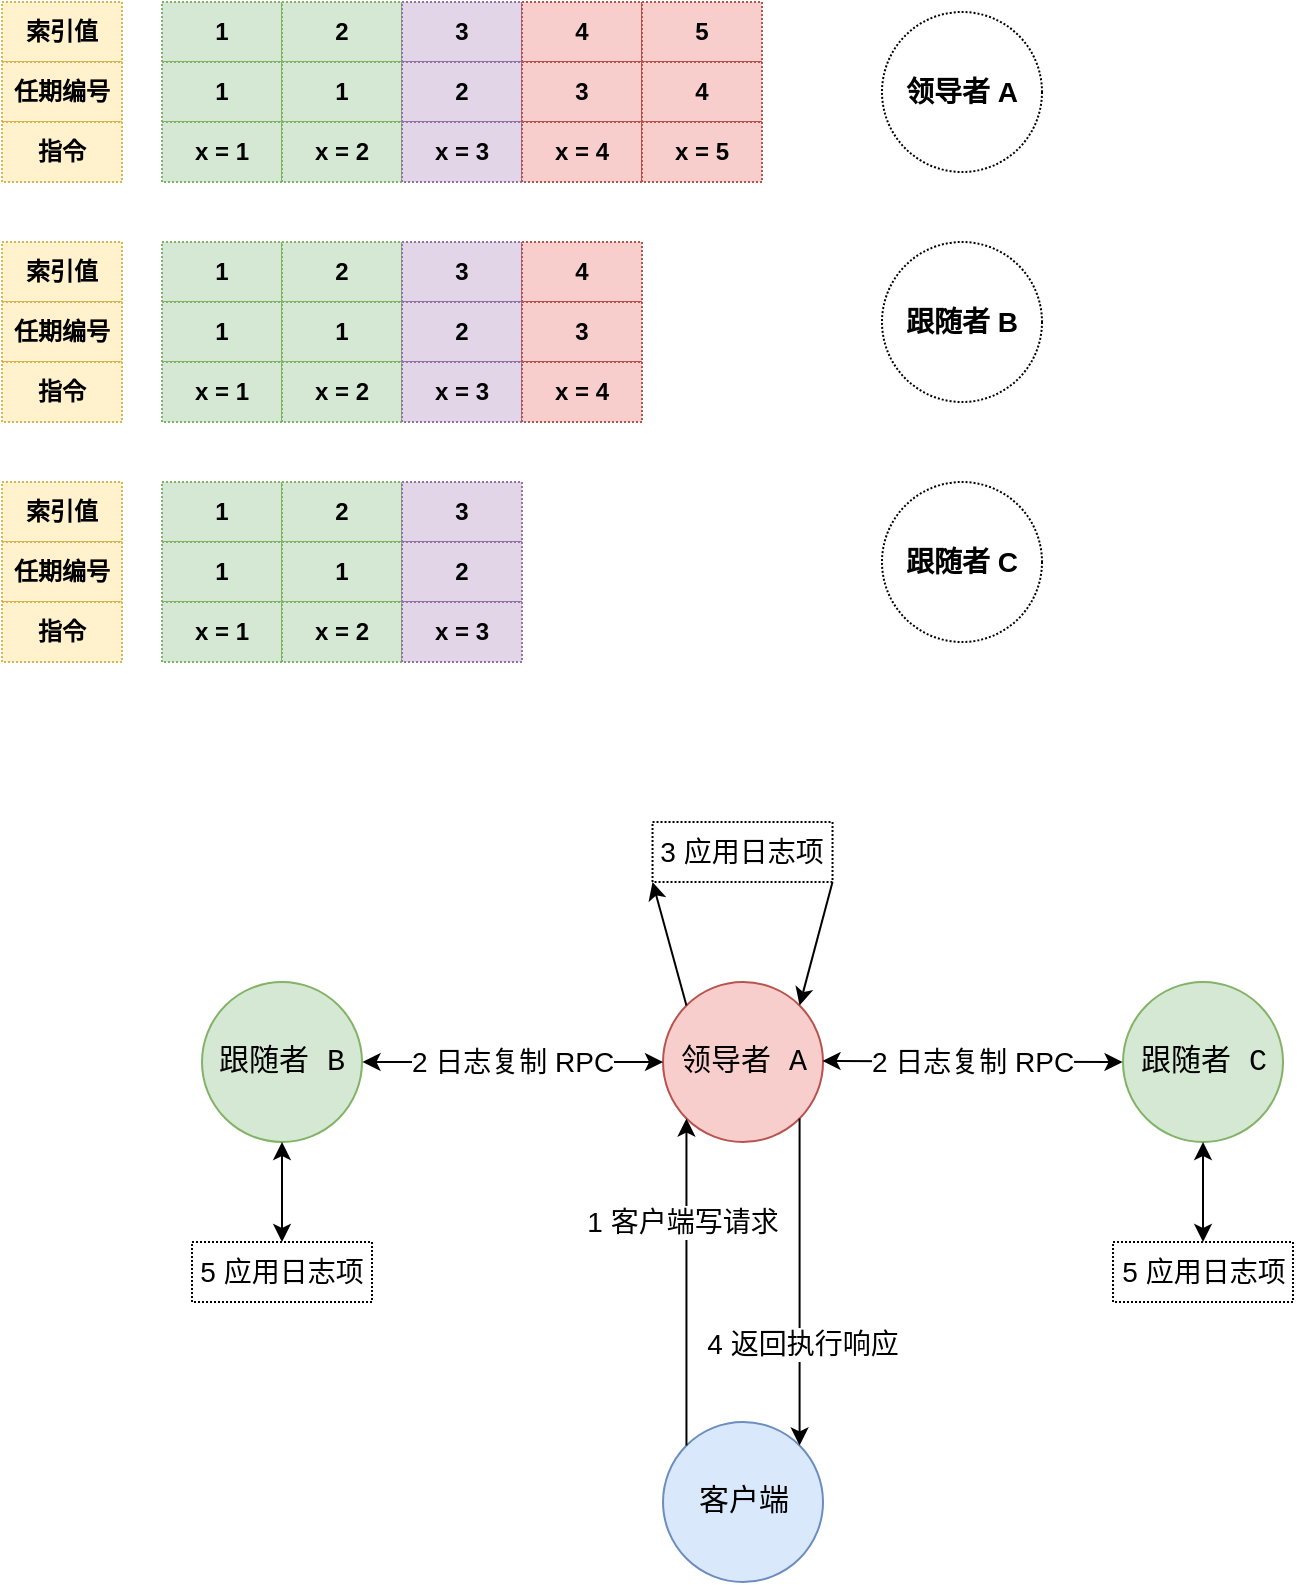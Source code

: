 <mxfile version="16.0.3" type="github">
  <diagram id="HUxEfTtjxznFp6109ITH" name="Page-1">
    <mxGraphModel dx="946" dy="506" grid="1" gridSize="10" guides="1" tooltips="1" connect="1" arrows="1" fold="1" page="1" pageScale="1" pageWidth="827" pageHeight="1169" math="0" shadow="0">
      <root>
        <mxCell id="0" />
        <mxCell id="1" parent="0" />
        <mxCell id="Uanv6kjkHvy7xjpRy54_-1" value="索引值" style="rounded=0;whiteSpace=wrap;html=1;fontStyle=1;dashed=1;dashPattern=1 1;fillColor=#fff2cc;strokeColor=#d6b656;" vertex="1" parent="1">
          <mxGeometry x="40" y="40" width="60" height="30" as="geometry" />
        </mxCell>
        <mxCell id="Uanv6kjkHvy7xjpRy54_-2" value="任期编号" style="rounded=0;whiteSpace=wrap;html=1;fontStyle=1;dashed=1;dashPattern=1 1;fillColor=#fff2cc;strokeColor=#d6b656;" vertex="1" parent="1">
          <mxGeometry x="40" y="70" width="60" height="30" as="geometry" />
        </mxCell>
        <mxCell id="Uanv6kjkHvy7xjpRy54_-3" value="指令" style="rounded=0;whiteSpace=wrap;html=1;fontStyle=1;dashed=1;dashPattern=1 1;fillColor=#fff2cc;strokeColor=#d6b656;" vertex="1" parent="1">
          <mxGeometry x="40" y="100" width="60" height="30" as="geometry" />
        </mxCell>
        <mxCell id="Uanv6kjkHvy7xjpRy54_-4" value="1" style="rounded=0;whiteSpace=wrap;html=1;fontStyle=1;dashed=1;dashPattern=1 1;fillColor=#d5e8d4;strokeColor=#82b366;" vertex="1" parent="1">
          <mxGeometry x="120" y="40" width="60" height="30" as="geometry" />
        </mxCell>
        <mxCell id="Uanv6kjkHvy7xjpRy54_-5" value="1" style="rounded=0;whiteSpace=wrap;html=1;fontStyle=1;dashed=1;dashPattern=1 1;fillColor=#d5e8d4;strokeColor=#82b366;" vertex="1" parent="1">
          <mxGeometry x="120" y="70" width="60" height="30" as="geometry" />
        </mxCell>
        <mxCell id="Uanv6kjkHvy7xjpRy54_-6" value="x = 1" style="rounded=0;whiteSpace=wrap;html=1;fontStyle=1;dashed=1;dashPattern=1 1;fillColor=#d5e8d4;strokeColor=#82b366;" vertex="1" parent="1">
          <mxGeometry x="120" y="100" width="60" height="30" as="geometry" />
        </mxCell>
        <mxCell id="Uanv6kjkHvy7xjpRy54_-10" value="索引值" style="rounded=0;whiteSpace=wrap;html=1;fontStyle=1;dashed=1;dashPattern=1 1;fillColor=#fff2cc;strokeColor=#d6b656;" vertex="1" parent="1">
          <mxGeometry x="40" y="160" width="60" height="30" as="geometry" />
        </mxCell>
        <mxCell id="Uanv6kjkHvy7xjpRy54_-11" value="任期编号" style="rounded=0;whiteSpace=wrap;html=1;fontStyle=1;dashed=1;dashPattern=1 1;fillColor=#fff2cc;strokeColor=#d6b656;" vertex="1" parent="1">
          <mxGeometry x="40" y="190" width="60" height="30" as="geometry" />
        </mxCell>
        <mxCell id="Uanv6kjkHvy7xjpRy54_-12" value="指令" style="rounded=0;whiteSpace=wrap;html=1;fontStyle=1;dashed=1;dashPattern=1 1;fillColor=#fff2cc;strokeColor=#d6b656;" vertex="1" parent="1">
          <mxGeometry x="40" y="220" width="60" height="30" as="geometry" />
        </mxCell>
        <mxCell id="Uanv6kjkHvy7xjpRy54_-13" value="索引值" style="rounded=0;whiteSpace=wrap;html=1;fontStyle=1;dashed=1;dashPattern=1 1;fillColor=#fff2cc;strokeColor=#d6b656;" vertex="1" parent="1">
          <mxGeometry x="40" y="280" width="60" height="30" as="geometry" />
        </mxCell>
        <mxCell id="Uanv6kjkHvy7xjpRy54_-14" value="任期编号" style="rounded=0;whiteSpace=wrap;html=1;fontStyle=1;dashed=1;dashPattern=1 1;fillColor=#fff2cc;strokeColor=#d6b656;" vertex="1" parent="1">
          <mxGeometry x="40" y="310" width="60" height="30" as="geometry" />
        </mxCell>
        <mxCell id="Uanv6kjkHvy7xjpRy54_-15" value="指令" style="rounded=0;whiteSpace=wrap;html=1;fontStyle=1;dashed=1;dashPattern=1 1;fillColor=#fff2cc;strokeColor=#d6b656;" vertex="1" parent="1">
          <mxGeometry x="40" y="340" width="60" height="30" as="geometry" />
        </mxCell>
        <mxCell id="Uanv6kjkHvy7xjpRy54_-16" value="2" style="rounded=0;whiteSpace=wrap;html=1;fontStyle=1;dashed=1;dashPattern=1 1;fillColor=#d5e8d4;strokeColor=#82b366;" vertex="1" parent="1">
          <mxGeometry x="180" y="40" width="60" height="30" as="geometry" />
        </mxCell>
        <mxCell id="Uanv6kjkHvy7xjpRy54_-17" value="1" style="rounded=0;whiteSpace=wrap;html=1;fontStyle=1;dashed=1;dashPattern=1 1;fillColor=#d5e8d4;strokeColor=#82b366;" vertex="1" parent="1">
          <mxGeometry x="180" y="70" width="60" height="30" as="geometry" />
        </mxCell>
        <mxCell id="Uanv6kjkHvy7xjpRy54_-18" value="x = 2" style="rounded=0;whiteSpace=wrap;html=1;fontStyle=1;dashed=1;dashPattern=1 1;fillColor=#d5e8d4;strokeColor=#82b366;" vertex="1" parent="1">
          <mxGeometry x="180" y="100" width="60" height="30" as="geometry" />
        </mxCell>
        <mxCell id="Uanv6kjkHvy7xjpRy54_-19" value="3" style="rounded=0;whiteSpace=wrap;html=1;fontStyle=1;dashed=1;dashPattern=1 1;fillColor=#e1d5e7;strokeColor=#9673a6;" vertex="1" parent="1">
          <mxGeometry x="240" y="40" width="60" height="30" as="geometry" />
        </mxCell>
        <mxCell id="Uanv6kjkHvy7xjpRy54_-20" value="2" style="rounded=0;whiteSpace=wrap;html=1;fontStyle=1;dashed=1;dashPattern=1 1;fillColor=#e1d5e7;strokeColor=#9673a6;" vertex="1" parent="1">
          <mxGeometry x="240" y="70" width="60" height="30" as="geometry" />
        </mxCell>
        <mxCell id="Uanv6kjkHvy7xjpRy54_-21" value="x = 3" style="rounded=0;whiteSpace=wrap;html=1;fontStyle=1;dashed=1;dashPattern=1 1;fillColor=#e1d5e7;strokeColor=#9673a6;" vertex="1" parent="1">
          <mxGeometry x="240" y="100" width="60" height="30" as="geometry" />
        </mxCell>
        <mxCell id="Uanv6kjkHvy7xjpRy54_-22" value="4" style="rounded=0;whiteSpace=wrap;html=1;fontStyle=1;dashed=1;dashPattern=1 1;fillColor=#f8cecc;strokeColor=#b85450;" vertex="1" parent="1">
          <mxGeometry x="300" y="40" width="60" height="30" as="geometry" />
        </mxCell>
        <mxCell id="Uanv6kjkHvy7xjpRy54_-23" value="3" style="rounded=0;whiteSpace=wrap;html=1;fontStyle=1;dashed=1;dashPattern=1 1;fillColor=#f8cecc;strokeColor=#b85450;" vertex="1" parent="1">
          <mxGeometry x="300" y="70" width="60" height="30" as="geometry" />
        </mxCell>
        <mxCell id="Uanv6kjkHvy7xjpRy54_-24" value="x = 4" style="rounded=0;whiteSpace=wrap;html=1;fontStyle=1;dashed=1;dashPattern=1 1;fillColor=#f8cecc;strokeColor=#b85450;" vertex="1" parent="1">
          <mxGeometry x="300" y="100" width="60" height="30" as="geometry" />
        </mxCell>
        <mxCell id="Uanv6kjkHvy7xjpRy54_-25" value="5" style="rounded=0;whiteSpace=wrap;html=1;fontStyle=1;dashed=1;dashPattern=1 1;fillColor=#f8cecc;strokeColor=#b85450;" vertex="1" parent="1">
          <mxGeometry x="360" y="40" width="60" height="30" as="geometry" />
        </mxCell>
        <mxCell id="Uanv6kjkHvy7xjpRy54_-26" value="4" style="rounded=0;whiteSpace=wrap;html=1;fontStyle=1;dashed=1;dashPattern=1 1;fillColor=#f8cecc;strokeColor=#b85450;" vertex="1" parent="1">
          <mxGeometry x="360" y="70" width="60" height="30" as="geometry" />
        </mxCell>
        <mxCell id="Uanv6kjkHvy7xjpRy54_-27" value="x = 5" style="rounded=0;whiteSpace=wrap;html=1;fontStyle=1;dashed=1;dashPattern=1 1;fillColor=#f8cecc;strokeColor=#b85450;" vertex="1" parent="1">
          <mxGeometry x="360" y="100" width="60" height="30" as="geometry" />
        </mxCell>
        <mxCell id="Uanv6kjkHvy7xjpRy54_-28" value="1" style="rounded=0;whiteSpace=wrap;html=1;fontStyle=1;dashed=1;dashPattern=1 1;fillColor=#d5e8d4;strokeColor=#82b366;" vertex="1" parent="1">
          <mxGeometry x="120" y="160" width="60" height="30" as="geometry" />
        </mxCell>
        <mxCell id="Uanv6kjkHvy7xjpRy54_-29" value="1" style="rounded=0;whiteSpace=wrap;html=1;fontStyle=1;dashed=1;dashPattern=1 1;fillColor=#d5e8d4;strokeColor=#82b366;" vertex="1" parent="1">
          <mxGeometry x="120" y="190" width="60" height="30" as="geometry" />
        </mxCell>
        <mxCell id="Uanv6kjkHvy7xjpRy54_-30" value="x = 1" style="rounded=0;whiteSpace=wrap;html=1;fontStyle=1;dashed=1;dashPattern=1 1;fillColor=#d5e8d4;strokeColor=#82b366;" vertex="1" parent="1">
          <mxGeometry x="120" y="220" width="60" height="30" as="geometry" />
        </mxCell>
        <mxCell id="Uanv6kjkHvy7xjpRy54_-31" value="2" style="rounded=0;whiteSpace=wrap;html=1;fontStyle=1;dashed=1;dashPattern=1 1;fillColor=#d5e8d4;strokeColor=#82b366;" vertex="1" parent="1">
          <mxGeometry x="180" y="160" width="60" height="30" as="geometry" />
        </mxCell>
        <mxCell id="Uanv6kjkHvy7xjpRy54_-32" value="1" style="rounded=0;whiteSpace=wrap;html=1;fontStyle=1;dashed=1;dashPattern=1 1;fillColor=#d5e8d4;strokeColor=#82b366;" vertex="1" parent="1">
          <mxGeometry x="180" y="190" width="60" height="30" as="geometry" />
        </mxCell>
        <mxCell id="Uanv6kjkHvy7xjpRy54_-33" value="x = 2" style="rounded=0;whiteSpace=wrap;html=1;fontStyle=1;dashed=1;dashPattern=1 1;fillColor=#d5e8d4;strokeColor=#82b366;" vertex="1" parent="1">
          <mxGeometry x="180" y="220" width="60" height="30" as="geometry" />
        </mxCell>
        <mxCell id="Uanv6kjkHvy7xjpRy54_-34" value="3" style="rounded=0;whiteSpace=wrap;html=1;fontStyle=1;dashed=1;dashPattern=1 1;fillColor=#e1d5e7;strokeColor=#9673a6;" vertex="1" parent="1">
          <mxGeometry x="240" y="160" width="60" height="30" as="geometry" />
        </mxCell>
        <mxCell id="Uanv6kjkHvy7xjpRy54_-35" value="2" style="rounded=0;whiteSpace=wrap;html=1;fontStyle=1;dashed=1;dashPattern=1 1;fillColor=#e1d5e7;strokeColor=#9673a6;" vertex="1" parent="1">
          <mxGeometry x="240" y="190" width="60" height="30" as="geometry" />
        </mxCell>
        <mxCell id="Uanv6kjkHvy7xjpRy54_-36" value="x = 3" style="rounded=0;whiteSpace=wrap;html=1;fontStyle=1;dashed=1;dashPattern=1 1;fillColor=#e1d5e7;strokeColor=#9673a6;" vertex="1" parent="1">
          <mxGeometry x="240" y="220" width="60" height="30" as="geometry" />
        </mxCell>
        <mxCell id="Uanv6kjkHvy7xjpRy54_-37" value="4" style="rounded=0;whiteSpace=wrap;html=1;fontStyle=1;dashed=1;dashPattern=1 1;fillColor=#f8cecc;strokeColor=#b85450;" vertex="1" parent="1">
          <mxGeometry x="300" y="160" width="60" height="30" as="geometry" />
        </mxCell>
        <mxCell id="Uanv6kjkHvy7xjpRy54_-38" value="3" style="rounded=0;whiteSpace=wrap;html=1;fontStyle=1;dashed=1;dashPattern=1 1;fillColor=#f8cecc;strokeColor=#b85450;" vertex="1" parent="1">
          <mxGeometry x="300" y="190" width="60" height="30" as="geometry" />
        </mxCell>
        <mxCell id="Uanv6kjkHvy7xjpRy54_-39" value="x = 4" style="rounded=0;whiteSpace=wrap;html=1;fontStyle=1;dashed=1;dashPattern=1 1;fillColor=#f8cecc;strokeColor=#b85450;" vertex="1" parent="1">
          <mxGeometry x="300" y="220" width="60" height="30" as="geometry" />
        </mxCell>
        <mxCell id="Uanv6kjkHvy7xjpRy54_-40" value="1" style="rounded=0;whiteSpace=wrap;html=1;fontStyle=1;dashed=1;dashPattern=1 1;fillColor=#d5e8d4;strokeColor=#82b366;" vertex="1" parent="1">
          <mxGeometry x="120" y="280" width="60" height="30" as="geometry" />
        </mxCell>
        <mxCell id="Uanv6kjkHvy7xjpRy54_-41" value="1" style="rounded=0;whiteSpace=wrap;html=1;fontStyle=1;dashed=1;dashPattern=1 1;fillColor=#d5e8d4;strokeColor=#82b366;" vertex="1" parent="1">
          <mxGeometry x="120" y="310" width="60" height="30" as="geometry" />
        </mxCell>
        <mxCell id="Uanv6kjkHvy7xjpRy54_-42" value="x = 1" style="rounded=0;whiteSpace=wrap;html=1;fontStyle=1;dashed=1;dashPattern=1 1;fillColor=#d5e8d4;strokeColor=#82b366;" vertex="1" parent="1">
          <mxGeometry x="120" y="340" width="60" height="30" as="geometry" />
        </mxCell>
        <mxCell id="Uanv6kjkHvy7xjpRy54_-43" value="2" style="rounded=0;whiteSpace=wrap;html=1;fontStyle=1;dashed=1;dashPattern=1 1;fillColor=#d5e8d4;strokeColor=#82b366;" vertex="1" parent="1">
          <mxGeometry x="180" y="280" width="60" height="30" as="geometry" />
        </mxCell>
        <mxCell id="Uanv6kjkHvy7xjpRy54_-44" value="1" style="rounded=0;whiteSpace=wrap;html=1;fontStyle=1;dashed=1;dashPattern=1 1;fillColor=#d5e8d4;strokeColor=#82b366;" vertex="1" parent="1">
          <mxGeometry x="180" y="310" width="60" height="30" as="geometry" />
        </mxCell>
        <mxCell id="Uanv6kjkHvy7xjpRy54_-45" value="x = 2" style="rounded=0;whiteSpace=wrap;html=1;fontStyle=1;dashed=1;dashPattern=1 1;fillColor=#d5e8d4;strokeColor=#82b366;" vertex="1" parent="1">
          <mxGeometry x="180" y="340" width="60" height="30" as="geometry" />
        </mxCell>
        <mxCell id="Uanv6kjkHvy7xjpRy54_-46" value="3" style="rounded=0;whiteSpace=wrap;html=1;fontStyle=1;dashed=1;dashPattern=1 1;fillColor=#e1d5e7;strokeColor=#9673a6;" vertex="1" parent="1">
          <mxGeometry x="240" y="280" width="60" height="30" as="geometry" />
        </mxCell>
        <mxCell id="Uanv6kjkHvy7xjpRy54_-47" value="2" style="rounded=0;whiteSpace=wrap;html=1;fontStyle=1;dashed=1;dashPattern=1 1;fillColor=#e1d5e7;strokeColor=#9673a6;" vertex="1" parent="1">
          <mxGeometry x="240" y="310" width="60" height="30" as="geometry" />
        </mxCell>
        <mxCell id="Uanv6kjkHvy7xjpRy54_-48" value="x = 3" style="rounded=0;whiteSpace=wrap;html=1;fontStyle=1;dashed=1;dashPattern=1 1;fillColor=#e1d5e7;strokeColor=#9673a6;" vertex="1" parent="1">
          <mxGeometry x="240" y="340" width="60" height="30" as="geometry" />
        </mxCell>
        <mxCell id="Uanv6kjkHvy7xjpRy54_-52" value="领导者 A" style="ellipse;whiteSpace=wrap;html=1;aspect=fixed;dashed=1;dashPattern=1 1;fontStyle=1;fontSize=14;" vertex="1" parent="1">
          <mxGeometry x="480" y="45" width="80" height="80" as="geometry" />
        </mxCell>
        <mxCell id="Uanv6kjkHvy7xjpRy54_-53" value="跟随者 B" style="ellipse;whiteSpace=wrap;html=1;aspect=fixed;dashed=1;dashPattern=1 1;fontStyle=1;fontSize=14;" vertex="1" parent="1">
          <mxGeometry x="480" y="160" width="80" height="80" as="geometry" />
        </mxCell>
        <mxCell id="Uanv6kjkHvy7xjpRy54_-54" value="跟随者 C" style="ellipse;whiteSpace=wrap;html=1;aspect=fixed;dashed=1;dashPattern=1 1;fontStyle=1;fontSize=14;" vertex="1" parent="1">
          <mxGeometry x="480" y="280" width="80" height="80" as="geometry" />
        </mxCell>
        <mxCell id="Uanv6kjkHvy7xjpRy54_-55" value="跟随者 B" style="ellipse;whiteSpace=wrap;html=1;aspect=fixed;fontFamily=Courier New;fontSize=15;fillColor=#d5e8d4;strokeColor=#82b366;" vertex="1" parent="1">
          <mxGeometry x="140" y="530" width="80" height="80" as="geometry" />
        </mxCell>
        <mxCell id="Uanv6kjkHvy7xjpRy54_-57" value="跟随者 C" style="ellipse;whiteSpace=wrap;html=1;aspect=fixed;fontFamily=Courier New;fontSize=15;fillColor=#d5e8d4;strokeColor=#82b366;" vertex="1" parent="1">
          <mxGeometry x="600.51" y="530" width="80" height="80" as="geometry" />
        </mxCell>
        <mxCell id="Uanv6kjkHvy7xjpRy54_-59" value="领导者 A" style="ellipse;whiteSpace=wrap;html=1;aspect=fixed;fontFamily=Courier New;fontSize=15;fillColor=#f8cecc;strokeColor=#b85450;" vertex="1" parent="1">
          <mxGeometry x="370.51" y="530" width="80" height="80" as="geometry" />
        </mxCell>
        <mxCell id="Uanv6kjkHvy7xjpRy54_-67" value="2 日志复制 RPC" style="endArrow=classic;startArrow=classic;html=1;rounded=0;fontSize=14;entryX=0;entryY=0.5;entryDx=0;entryDy=0;" edge="1" parent="1" target="Uanv6kjkHvy7xjpRy54_-59">
          <mxGeometry width="50" height="50" relative="1" as="geometry">
            <mxPoint x="220.26" y="570" as="sourcePoint" />
            <mxPoint x="340.26" y="700" as="targetPoint" />
          </mxGeometry>
        </mxCell>
        <mxCell id="Uanv6kjkHvy7xjpRy54_-68" value="2 日志复制 RPC" style="endArrow=classic;startArrow=classic;html=1;rounded=0;fontSize=14;" edge="1" parent="1">
          <mxGeometry width="50" height="50" relative="1" as="geometry">
            <mxPoint x="450.26" y="569.5" as="sourcePoint" />
            <mxPoint x="600.26" y="570" as="targetPoint" />
          </mxGeometry>
        </mxCell>
        <mxCell id="Uanv6kjkHvy7xjpRy54_-73" value="客户端" style="ellipse;whiteSpace=wrap;html=1;aspect=fixed;fontFamily=Courier New;fontSize=15;fillColor=#dae8fc;strokeColor=#6c8ebf;" vertex="1" parent="1">
          <mxGeometry x="370.51" y="750" width="80" height="80" as="geometry" />
        </mxCell>
        <mxCell id="Uanv6kjkHvy7xjpRy54_-74" value="" style="endArrow=classic;html=1;rounded=0;fontSize=14;exitX=0;exitY=0;exitDx=0;exitDy=0;entryX=0;entryY=1;entryDx=0;entryDy=0;" edge="1" parent="1" source="Uanv6kjkHvy7xjpRy54_-73" target="Uanv6kjkHvy7xjpRy54_-59">
          <mxGeometry width="50" height="50" relative="1" as="geometry">
            <mxPoint x="300.26" y="720" as="sourcePoint" />
            <mxPoint x="350.26" y="670" as="targetPoint" />
          </mxGeometry>
        </mxCell>
        <mxCell id="Uanv6kjkHvy7xjpRy54_-75" value="1 客户端写请求" style="edgeLabel;html=1;align=center;verticalAlign=middle;resizable=0;points=[];fontSize=14;" vertex="1" connectable="0" parent="Uanv6kjkHvy7xjpRy54_-74">
          <mxGeometry x="0.259" y="-1" relative="1" as="geometry">
            <mxPoint x="-3" y="-9" as="offset" />
          </mxGeometry>
        </mxCell>
        <mxCell id="Uanv6kjkHvy7xjpRy54_-76" value="" style="endArrow=classic;html=1;rounded=0;fontSize=14;exitX=1;exitY=1;exitDx=0;exitDy=0;entryX=1;entryY=0;entryDx=0;entryDy=0;" edge="1" parent="1" source="Uanv6kjkHvy7xjpRy54_-59" target="Uanv6kjkHvy7xjpRy54_-73">
          <mxGeometry width="50" height="50" relative="1" as="geometry">
            <mxPoint x="540.26" y="720" as="sourcePoint" />
            <mxPoint x="590.26" y="670" as="targetPoint" />
          </mxGeometry>
        </mxCell>
        <mxCell id="Uanv6kjkHvy7xjpRy54_-77" value="4 返回执行响应" style="edgeLabel;html=1;align=center;verticalAlign=middle;resizable=0;points=[];fontSize=14;" vertex="1" connectable="0" parent="Uanv6kjkHvy7xjpRy54_-76">
          <mxGeometry x="0.47" y="1" relative="1" as="geometry">
            <mxPoint y="-8" as="offset" />
          </mxGeometry>
        </mxCell>
        <mxCell id="Uanv6kjkHvy7xjpRy54_-78" value="3 应用日志项" style="rounded=0;whiteSpace=wrap;html=1;dashed=1;dashPattern=1 1;fontSize=14;" vertex="1" parent="1">
          <mxGeometry x="365.26" y="450" width="90" height="30" as="geometry" />
        </mxCell>
        <mxCell id="Uanv6kjkHvy7xjpRy54_-79" value="" style="endArrow=classic;html=1;rounded=0;fontSize=14;exitX=0;exitY=0;exitDx=0;exitDy=0;entryX=0;entryY=1;entryDx=0;entryDy=0;" edge="1" parent="1" source="Uanv6kjkHvy7xjpRy54_-59" target="Uanv6kjkHvy7xjpRy54_-78">
          <mxGeometry width="50" height="50" relative="1" as="geometry">
            <mxPoint x="230.26" y="510" as="sourcePoint" />
            <mxPoint x="280.26" y="460" as="targetPoint" />
          </mxGeometry>
        </mxCell>
        <mxCell id="Uanv6kjkHvy7xjpRy54_-80" value="" style="endArrow=classic;html=1;rounded=0;fontSize=14;exitX=1;exitY=1;exitDx=0;exitDy=0;entryX=1;entryY=0;entryDx=0;entryDy=0;" edge="1" parent="1" source="Uanv6kjkHvy7xjpRy54_-78" target="Uanv6kjkHvy7xjpRy54_-59">
          <mxGeometry width="50" height="50" relative="1" as="geometry">
            <mxPoint x="510.26" y="510" as="sourcePoint" />
            <mxPoint x="560.26" y="460" as="targetPoint" />
          </mxGeometry>
        </mxCell>
        <mxCell id="Uanv6kjkHvy7xjpRy54_-81" value="5 应用日志项" style="rounded=0;whiteSpace=wrap;html=1;dashed=1;dashPattern=1 1;fontSize=14;" vertex="1" parent="1">
          <mxGeometry x="135" y="660" width="90" height="30" as="geometry" />
        </mxCell>
        <mxCell id="Uanv6kjkHvy7xjpRy54_-82" value="5 应用日志项" style="rounded=0;whiteSpace=wrap;html=1;dashed=1;dashPattern=1 1;fontSize=14;" vertex="1" parent="1">
          <mxGeometry x="595.51" y="660" width="90" height="30" as="geometry" />
        </mxCell>
        <mxCell id="Uanv6kjkHvy7xjpRy54_-83" value="" style="endArrow=classic;startArrow=classic;html=1;rounded=0;fontSize=14;exitX=0.5;exitY=1;exitDx=0;exitDy=0;entryX=0.5;entryY=0;entryDx=0;entryDy=0;" edge="1" parent="1" source="Uanv6kjkHvy7xjpRy54_-55" target="Uanv6kjkHvy7xjpRy54_-81">
          <mxGeometry width="50" height="50" relative="1" as="geometry">
            <mxPoint x="220" y="660" as="sourcePoint" />
            <mxPoint x="270" y="610" as="targetPoint" />
          </mxGeometry>
        </mxCell>
        <mxCell id="Uanv6kjkHvy7xjpRy54_-84" value="" style="endArrow=classic;startArrow=classic;html=1;rounded=0;fontSize=14;exitX=0.5;exitY=1;exitDx=0;exitDy=0;entryX=0.5;entryY=0;entryDx=0;entryDy=0;" edge="1" parent="1" source="Uanv6kjkHvy7xjpRy54_-57" target="Uanv6kjkHvy7xjpRy54_-82">
          <mxGeometry width="50" height="50" relative="1" as="geometry">
            <mxPoint x="640" y="810" as="sourcePoint" />
            <mxPoint x="690" y="760" as="targetPoint" />
          </mxGeometry>
        </mxCell>
      </root>
    </mxGraphModel>
  </diagram>
</mxfile>
